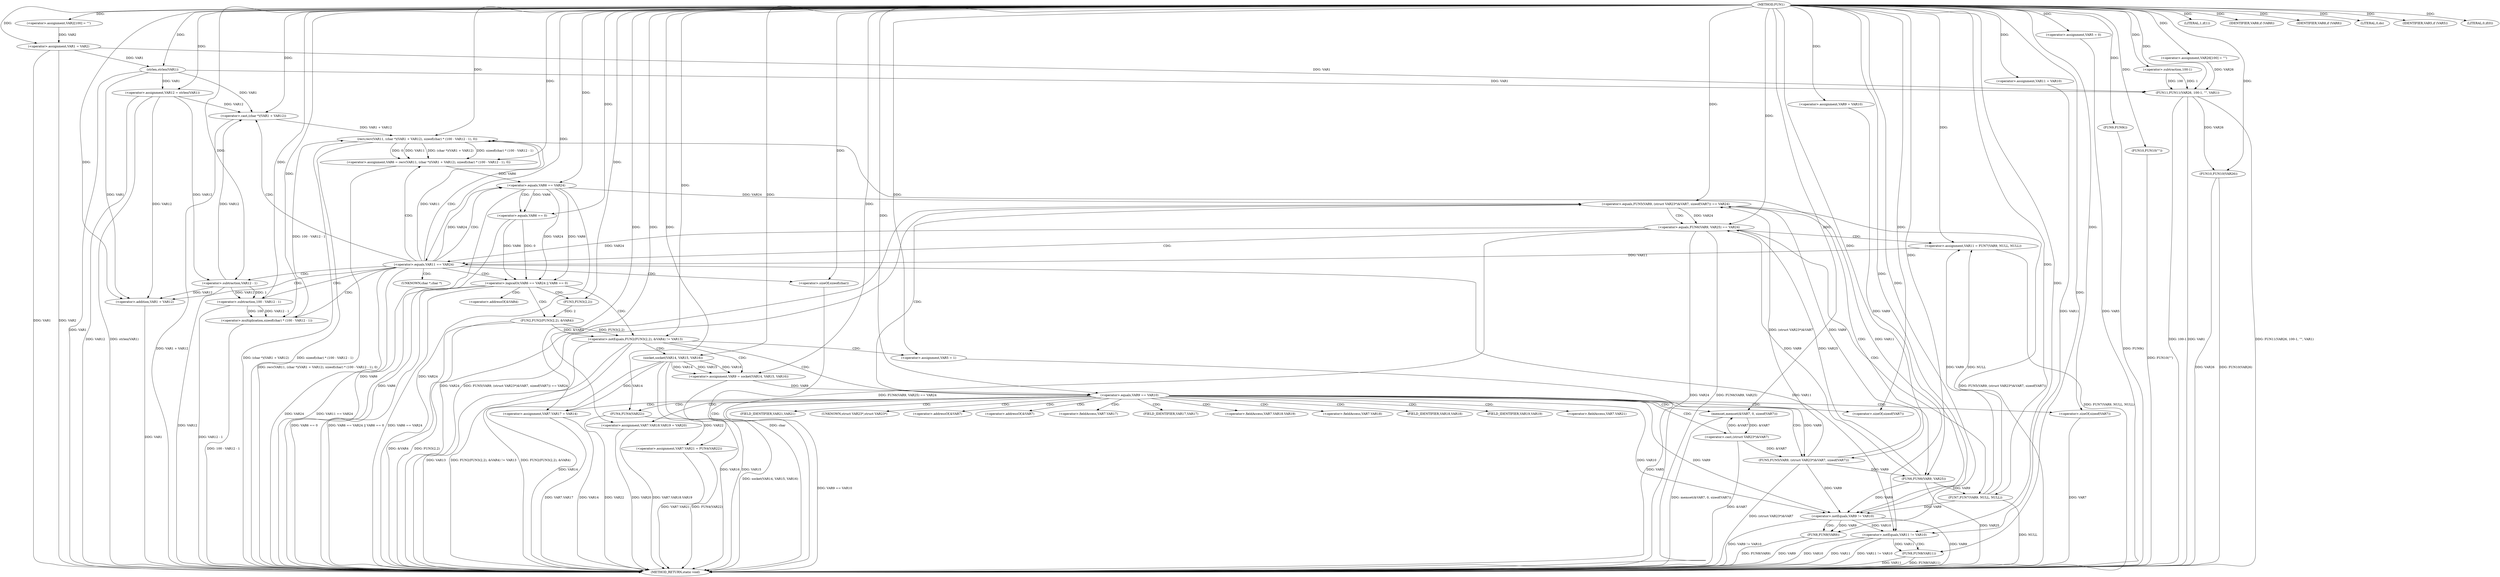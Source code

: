 digraph FUN1 {  
"1000100" [label = "(METHOD,FUN1)" ]
"1000294" [label = "(METHOD_RETURN,static void)" ]
"1000104" [label = "(<operator>.assignment,VAR2[100] = \"\")" ]
"1000107" [label = "(<operator>.assignment,VAR1 = VAR2)" ]
"1000111" [label = "(LITERAL,1,if(1))" ]
"1000116" [label = "(<operator>.assignment,VAR5 = 0)" ]
"1000123" [label = "(<operator>.assignment,VAR9 = VAR10)" ]
"1000127" [label = "(<operator>.assignment,VAR11 = VAR10)" ]
"1000131" [label = "(<operator>.assignment,VAR12 = strlen(VAR1))" ]
"1000133" [label = "(strlen,strlen(VAR1))" ]
"1000138" [label = "(<operator>.notEquals,FUN2(FUN3(2,2), &VAR4) != VAR13)" ]
"1000139" [label = "(FUN2,FUN2(FUN3(2,2), &VAR4))" ]
"1000140" [label = "(FUN3,FUN3(2,2))" ]
"1000148" [label = "(<operator>.assignment,VAR5 = 1)" ]
"1000151" [label = "(<operator>.assignment,VAR9 = socket(VAR14, VAR15, VAR16))" ]
"1000153" [label = "(socket,socket(VAR14, VAR15, VAR16))" ]
"1000158" [label = "(<operator>.equals,VAR9 == VAR10)" ]
"1000163" [label = "(memset,memset(&VAR7, 0, sizeof(VAR7)))" ]
"1000167" [label = "(<operator>.sizeOf,sizeof(VAR7))" ]
"1000169" [label = "(<operator>.assignment,VAR7.VAR17 = VAR14)" ]
"1000174" [label = "(<operator>.assignment,VAR7.VAR18.VAR19 = VAR20)" ]
"1000181" [label = "(<operator>.assignment,VAR7.VAR21 = FUN4(VAR22))" ]
"1000185" [label = "(FUN4,FUN4(VAR22))" ]
"1000188" [label = "(<operator>.equals,FUN5(VAR9, (struct VAR23*)&VAR7, sizeof(VAR7)) == VAR24)" ]
"1000189" [label = "(FUN5,FUN5(VAR9, (struct VAR23*)&VAR7, sizeof(VAR7)))" ]
"1000191" [label = "(<operator>.cast,(struct VAR23*)&VAR7)" ]
"1000195" [label = "(<operator>.sizeOf,sizeof(VAR7))" ]
"1000201" [label = "(<operator>.equals,FUN6(VAR9, VAR25) == VAR24)" ]
"1000202" [label = "(FUN6,FUN6(VAR9, VAR25))" ]
"1000208" [label = "(<operator>.assignment,VAR11 = FUN7(VAR9, NULL, NULL))" ]
"1000210" [label = "(FUN7,FUN7(VAR9, NULL, NULL))" ]
"1000215" [label = "(<operator>.equals,VAR11 == VAR24)" ]
"1000220" [label = "(<operator>.assignment,VAR6 = recv(VAR11, (char *)(VAR1 + VAR12), sizeof(char) * (100 - VAR12 - 1), 0))" ]
"1000222" [label = "(recv,recv(VAR11, (char *)(VAR1 + VAR12), sizeof(char) * (100 - VAR12 - 1), 0))" ]
"1000224" [label = "(<operator>.cast,(char *)(VAR1 + VAR12))" ]
"1000226" [label = "(<operator>.addition,VAR1 + VAR12)" ]
"1000229" [label = "(<operator>.multiplication,sizeof(char) * (100 - VAR12 - 1))" ]
"1000230" [label = "(<operator>.sizeOf,sizeof(char))" ]
"1000232" [label = "(<operator>.subtraction,100 - VAR12 - 1)" ]
"1000234" [label = "(<operator>.subtraction,VAR12 - 1)" ]
"1000239" [label = "(<operator>.logicalOr,VAR6 == VAR24 || VAR6 == 0)" ]
"1000240" [label = "(<operator>.equals,VAR6 == VAR24)" ]
"1000243" [label = "(<operator>.equals,VAR6 == 0)" ]
"1000249" [label = "(IDENTIFIER,VAR8,if (VAR8))" ]
"1000252" [label = "(IDENTIFIER,VAR8,if (VAR8))" ]
"1000254" [label = "(LITERAL,0,do)" ]
"1000256" [label = "(<operator>.notEquals,VAR9 != VAR10)" ]
"1000260" [label = "(FUN8,FUN8(VAR9))" ]
"1000263" [label = "(<operator>.notEquals,VAR11 != VAR10)" ]
"1000267" [label = "(FUN8,FUN8(VAR11))" ]
"1000270" [label = "(IDENTIFIER,VAR5,if (VAR5))" ]
"1000272" [label = "(FUN9,FUN9())" ]
"1000274" [label = "(LITERAL,0,if(0))" ]
"1000276" [label = "(FUN10,FUN10(\"\"))" ]
"1000282" [label = "(<operator>.assignment,VAR26[100] = \"\")" ]
"1000285" [label = "(FUN11,FUN11(VAR26, 100-1, \"\", VAR1))" ]
"1000287" [label = "(<operator>.subtraction,100-1)" ]
"1000292" [label = "(FUN10,FUN10(VAR26))" ]
"1000143" [label = "(<operator>.addressOf,&VAR4)" ]
"1000164" [label = "(<operator>.addressOf,&VAR7)" ]
"1000170" [label = "(<operator>.fieldAccess,VAR7.VAR17)" ]
"1000172" [label = "(FIELD_IDENTIFIER,VAR17,VAR17)" ]
"1000175" [label = "(<operator>.fieldAccess,VAR7.VAR18.VAR19)" ]
"1000176" [label = "(<operator>.fieldAccess,VAR7.VAR18)" ]
"1000178" [label = "(FIELD_IDENTIFIER,VAR18,VAR18)" ]
"1000179" [label = "(FIELD_IDENTIFIER,VAR19,VAR19)" ]
"1000182" [label = "(<operator>.fieldAccess,VAR7.VAR21)" ]
"1000184" [label = "(FIELD_IDENTIFIER,VAR21,VAR21)" ]
"1000192" [label = "(UNKNOWN,struct VAR23*,struct VAR23*)" ]
"1000193" [label = "(<operator>.addressOf,&VAR7)" ]
"1000225" [label = "(UNKNOWN,char *,char *)" ]
  "1000181" -> "1000294"  [ label = "DDG: FUN4(VAR22)"] 
  "1000224" -> "1000294"  [ label = "DDG: VAR1 + VAR12"] 
  "1000230" -> "1000294"  [ label = "DDG: char"] 
  "1000181" -> "1000294"  [ label = "DDG: VAR7.VAR21"] 
  "1000188" -> "1000294"  [ label = "DDG: FUN5(VAR9, (struct VAR23*)&VAR7, sizeof(VAR7)) == VAR24"] 
  "1000116" -> "1000294"  [ label = "DDG: VAR5"] 
  "1000260" -> "1000294"  [ label = "DDG: FUN8(VAR9)"] 
  "1000185" -> "1000294"  [ label = "DDG: VAR22"] 
  "1000285" -> "1000294"  [ label = "DDG: VAR1"] 
  "1000201" -> "1000294"  [ label = "DDG: FUN6(VAR9, VAR25) == VAR24"] 
  "1000226" -> "1000294"  [ label = "DDG: VAR1"] 
  "1000292" -> "1000294"  [ label = "DDG: FUN10(VAR26)"] 
  "1000107" -> "1000294"  [ label = "DDG: VAR1"] 
  "1000285" -> "1000294"  [ label = "DDG: FUN11(VAR26, 100-1, \"\", VAR1)"] 
  "1000208" -> "1000294"  [ label = "DDG: FUN7(VAR9, NULL, NULL)"] 
  "1000239" -> "1000294"  [ label = "DDG: VAR6 == VAR24 || VAR6 == 0"] 
  "1000234" -> "1000294"  [ label = "DDG: VAR12"] 
  "1000292" -> "1000294"  [ label = "DDG: VAR26"] 
  "1000285" -> "1000294"  [ label = "DDG: 100-1"] 
  "1000239" -> "1000294"  [ label = "DDG: VAR6 == VAR24"] 
  "1000215" -> "1000294"  [ label = "DDG: VAR24"] 
  "1000188" -> "1000294"  [ label = "DDG: FUN5(VAR9, (struct VAR23*)&VAR7, sizeof(VAR7))"] 
  "1000131" -> "1000294"  [ label = "DDG: VAR12"] 
  "1000138" -> "1000294"  [ label = "DDG: FUN2(FUN3(2,2), &VAR4)"] 
  "1000139" -> "1000294"  [ label = "DDG: FUN3(2,2)"] 
  "1000263" -> "1000294"  [ label = "DDG: VAR10"] 
  "1000267" -> "1000294"  [ label = "DDG: VAR11"] 
  "1000222" -> "1000294"  [ label = "DDG: sizeof(char) * (100 - VAR12 - 1)"] 
  "1000153" -> "1000294"  [ label = "DDG: VAR15"] 
  "1000158" -> "1000294"  [ label = "DDG: VAR9 == VAR10"] 
  "1000267" -> "1000294"  [ label = "DDG: FUN8(VAR11)"] 
  "1000133" -> "1000294"  [ label = "DDG: VAR1"] 
  "1000189" -> "1000294"  [ label = "DDG: (struct VAR23*)&VAR7"] 
  "1000263" -> "1000294"  [ label = "DDG: VAR11"] 
  "1000263" -> "1000294"  [ label = "DDG: VAR11 != VAR10"] 
  "1000174" -> "1000294"  [ label = "DDG: VAR20"] 
  "1000220" -> "1000294"  [ label = "DDG: recv(VAR11, (char *)(VAR1 + VAR12), sizeof(char) * (100 - VAR12 - 1), 0)"] 
  "1000148" -> "1000294"  [ label = "DDG: VAR5"] 
  "1000151" -> "1000294"  [ label = "DDG: socket(VAR14, VAR15, VAR16)"] 
  "1000276" -> "1000294"  [ label = "DDG: FUN10(\"\")"] 
  "1000131" -> "1000294"  [ label = "DDG: strlen(VAR1)"] 
  "1000210" -> "1000294"  [ label = "DDG: NULL"] 
  "1000153" -> "1000294"  [ label = "DDG: VAR14"] 
  "1000188" -> "1000294"  [ label = "DDG: VAR24"] 
  "1000229" -> "1000294"  [ label = "DDG: 100 - VAR12 - 1"] 
  "1000191" -> "1000294"  [ label = "DDG: &VAR7"] 
  "1000169" -> "1000294"  [ label = "DDG: VAR14"] 
  "1000232" -> "1000294"  [ label = "DDG: VAR12 - 1"] 
  "1000240" -> "1000294"  [ label = "DDG: VAR24"] 
  "1000138" -> "1000294"  [ label = "DDG: VAR13"] 
  "1000139" -> "1000294"  [ label = "DDG: &VAR4"] 
  "1000215" -> "1000294"  [ label = "DDG: VAR11 == VAR24"] 
  "1000243" -> "1000294"  [ label = "DDG: VAR6"] 
  "1000169" -> "1000294"  [ label = "DDG: VAR7.VAR17"] 
  "1000256" -> "1000294"  [ label = "DDG: VAR9"] 
  "1000260" -> "1000294"  [ label = "DDG: VAR9"] 
  "1000153" -> "1000294"  [ label = "DDG: VAR16"] 
  "1000272" -> "1000294"  [ label = "DDG: FUN9()"] 
  "1000138" -> "1000294"  [ label = "DDG: FUN2(FUN3(2,2), &VAR4) != VAR13"] 
  "1000201" -> "1000294"  [ label = "DDG: VAR24"] 
  "1000256" -> "1000294"  [ label = "DDG: VAR9 != VAR10"] 
  "1000163" -> "1000294"  [ label = "DDG: memset(&VAR7, 0, sizeof(VAR7))"] 
  "1000195" -> "1000294"  [ label = "DDG: VAR7"] 
  "1000240" -> "1000294"  [ label = "DDG: VAR6"] 
  "1000239" -> "1000294"  [ label = "DDG: VAR6 == 0"] 
  "1000174" -> "1000294"  [ label = "DDG: VAR7.VAR18.VAR19"] 
  "1000107" -> "1000294"  [ label = "DDG: VAR2"] 
  "1000222" -> "1000294"  [ label = "DDG: (char *)(VAR1 + VAR12)"] 
  "1000202" -> "1000294"  [ label = "DDG: VAR25"] 
  "1000201" -> "1000294"  [ label = "DDG: FUN6(VAR9, VAR25)"] 
  "1000100" -> "1000104"  [ label = "DDG: "] 
  "1000104" -> "1000107"  [ label = "DDG: VAR2"] 
  "1000100" -> "1000107"  [ label = "DDG: "] 
  "1000100" -> "1000111"  [ label = "DDG: "] 
  "1000100" -> "1000116"  [ label = "DDG: "] 
  "1000100" -> "1000123"  [ label = "DDG: "] 
  "1000100" -> "1000127"  [ label = "DDG: "] 
  "1000133" -> "1000131"  [ label = "DDG: VAR1"] 
  "1000100" -> "1000131"  [ label = "DDG: "] 
  "1000107" -> "1000133"  [ label = "DDG: VAR1"] 
  "1000100" -> "1000133"  [ label = "DDG: "] 
  "1000139" -> "1000138"  [ label = "DDG: FUN3(2,2)"] 
  "1000139" -> "1000138"  [ label = "DDG: &VAR4"] 
  "1000140" -> "1000139"  [ label = "DDG: 2"] 
  "1000100" -> "1000140"  [ label = "DDG: "] 
  "1000100" -> "1000138"  [ label = "DDG: "] 
  "1000100" -> "1000148"  [ label = "DDG: "] 
  "1000153" -> "1000151"  [ label = "DDG: VAR14"] 
  "1000153" -> "1000151"  [ label = "DDG: VAR15"] 
  "1000153" -> "1000151"  [ label = "DDG: VAR16"] 
  "1000100" -> "1000151"  [ label = "DDG: "] 
  "1000100" -> "1000153"  [ label = "DDG: "] 
  "1000151" -> "1000158"  [ label = "DDG: VAR9"] 
  "1000100" -> "1000158"  [ label = "DDG: "] 
  "1000191" -> "1000163"  [ label = "DDG: &VAR7"] 
  "1000100" -> "1000163"  [ label = "DDG: "] 
  "1000100" -> "1000167"  [ label = "DDG: "] 
  "1000153" -> "1000169"  [ label = "DDG: VAR14"] 
  "1000100" -> "1000169"  [ label = "DDG: "] 
  "1000100" -> "1000174"  [ label = "DDG: "] 
  "1000185" -> "1000181"  [ label = "DDG: VAR22"] 
  "1000100" -> "1000185"  [ label = "DDG: "] 
  "1000189" -> "1000188"  [ label = "DDG: VAR9"] 
  "1000189" -> "1000188"  [ label = "DDG: (struct VAR23*)&VAR7"] 
  "1000158" -> "1000189"  [ label = "DDG: VAR9"] 
  "1000100" -> "1000189"  [ label = "DDG: "] 
  "1000191" -> "1000189"  [ label = "DDG: &VAR7"] 
  "1000163" -> "1000191"  [ label = "DDG: &VAR7"] 
  "1000100" -> "1000195"  [ label = "DDG: "] 
  "1000240" -> "1000188"  [ label = "DDG: VAR24"] 
  "1000100" -> "1000188"  [ label = "DDG: "] 
  "1000202" -> "1000201"  [ label = "DDG: VAR9"] 
  "1000202" -> "1000201"  [ label = "DDG: VAR25"] 
  "1000189" -> "1000202"  [ label = "DDG: VAR9"] 
  "1000100" -> "1000202"  [ label = "DDG: "] 
  "1000188" -> "1000201"  [ label = "DDG: VAR24"] 
  "1000100" -> "1000201"  [ label = "DDG: "] 
  "1000210" -> "1000208"  [ label = "DDG: VAR9"] 
  "1000210" -> "1000208"  [ label = "DDG: NULL"] 
  "1000100" -> "1000208"  [ label = "DDG: "] 
  "1000202" -> "1000210"  [ label = "DDG: VAR9"] 
  "1000100" -> "1000210"  [ label = "DDG: "] 
  "1000208" -> "1000215"  [ label = "DDG: VAR11"] 
  "1000100" -> "1000215"  [ label = "DDG: "] 
  "1000201" -> "1000215"  [ label = "DDG: VAR24"] 
  "1000222" -> "1000220"  [ label = "DDG: VAR11"] 
  "1000222" -> "1000220"  [ label = "DDG: (char *)(VAR1 + VAR12)"] 
  "1000222" -> "1000220"  [ label = "DDG: sizeof(char) * (100 - VAR12 - 1)"] 
  "1000222" -> "1000220"  [ label = "DDG: 0"] 
  "1000100" -> "1000220"  [ label = "DDG: "] 
  "1000215" -> "1000222"  [ label = "DDG: VAR11"] 
  "1000100" -> "1000222"  [ label = "DDG: "] 
  "1000224" -> "1000222"  [ label = "DDG: VAR1 + VAR12"] 
  "1000133" -> "1000224"  [ label = "DDG: VAR1"] 
  "1000100" -> "1000224"  [ label = "DDG: "] 
  "1000234" -> "1000224"  [ label = "DDG: VAR12"] 
  "1000131" -> "1000224"  [ label = "DDG: VAR12"] 
  "1000133" -> "1000226"  [ label = "DDG: VAR1"] 
  "1000100" -> "1000226"  [ label = "DDG: "] 
  "1000234" -> "1000226"  [ label = "DDG: VAR12"] 
  "1000131" -> "1000226"  [ label = "DDG: VAR12"] 
  "1000229" -> "1000222"  [ label = "DDG: 100 - VAR12 - 1"] 
  "1000100" -> "1000229"  [ label = "DDG: "] 
  "1000100" -> "1000230"  [ label = "DDG: "] 
  "1000232" -> "1000229"  [ label = "DDG: 100"] 
  "1000232" -> "1000229"  [ label = "DDG: VAR12 - 1"] 
  "1000100" -> "1000232"  [ label = "DDG: "] 
  "1000234" -> "1000232"  [ label = "DDG: VAR12"] 
  "1000234" -> "1000232"  [ label = "DDG: 1"] 
  "1000100" -> "1000234"  [ label = "DDG: "] 
  "1000131" -> "1000234"  [ label = "DDG: VAR12"] 
  "1000240" -> "1000239"  [ label = "DDG: VAR6"] 
  "1000240" -> "1000239"  [ label = "DDG: VAR24"] 
  "1000220" -> "1000240"  [ label = "DDG: VAR6"] 
  "1000100" -> "1000240"  [ label = "DDG: "] 
  "1000215" -> "1000240"  [ label = "DDG: VAR24"] 
  "1000243" -> "1000239"  [ label = "DDG: VAR6"] 
  "1000243" -> "1000239"  [ label = "DDG: 0"] 
  "1000240" -> "1000243"  [ label = "DDG: VAR6"] 
  "1000100" -> "1000243"  [ label = "DDG: "] 
  "1000100" -> "1000249"  [ label = "DDG: "] 
  "1000100" -> "1000252"  [ label = "DDG: "] 
  "1000100" -> "1000254"  [ label = "DDG: "] 
  "1000158" -> "1000256"  [ label = "DDG: VAR9"] 
  "1000189" -> "1000256"  [ label = "DDG: VAR9"] 
  "1000202" -> "1000256"  [ label = "DDG: VAR9"] 
  "1000210" -> "1000256"  [ label = "DDG: VAR9"] 
  "1000123" -> "1000256"  [ label = "DDG: VAR9"] 
  "1000100" -> "1000256"  [ label = "DDG: "] 
  "1000158" -> "1000256"  [ label = "DDG: VAR10"] 
  "1000256" -> "1000260"  [ label = "DDG: VAR9"] 
  "1000100" -> "1000260"  [ label = "DDG: "] 
  "1000222" -> "1000263"  [ label = "DDG: VAR11"] 
  "1000215" -> "1000263"  [ label = "DDG: VAR11"] 
  "1000127" -> "1000263"  [ label = "DDG: VAR11"] 
  "1000100" -> "1000263"  [ label = "DDG: "] 
  "1000256" -> "1000263"  [ label = "DDG: VAR10"] 
  "1000263" -> "1000267"  [ label = "DDG: VAR11"] 
  "1000100" -> "1000267"  [ label = "DDG: "] 
  "1000100" -> "1000270"  [ label = "DDG: "] 
  "1000100" -> "1000272"  [ label = "DDG: "] 
  "1000100" -> "1000274"  [ label = "DDG: "] 
  "1000100" -> "1000276"  [ label = "DDG: "] 
  "1000100" -> "1000282"  [ label = "DDG: "] 
  "1000282" -> "1000285"  [ label = "DDG: VAR26"] 
  "1000100" -> "1000285"  [ label = "DDG: "] 
  "1000287" -> "1000285"  [ label = "DDG: 100"] 
  "1000287" -> "1000285"  [ label = "DDG: 1"] 
  "1000100" -> "1000287"  [ label = "DDG: "] 
  "1000107" -> "1000285"  [ label = "DDG: VAR1"] 
  "1000133" -> "1000285"  [ label = "DDG: VAR1"] 
  "1000285" -> "1000292"  [ label = "DDG: VAR26"] 
  "1000100" -> "1000292"  [ label = "DDG: "] 
  "1000138" -> "1000148"  [ label = "CDG: "] 
  "1000138" -> "1000151"  [ label = "CDG: "] 
  "1000138" -> "1000153"  [ label = "CDG: "] 
  "1000138" -> "1000158"  [ label = "CDG: "] 
  "1000158" -> "1000164"  [ label = "CDG: "] 
  "1000158" -> "1000174"  [ label = "CDG: "] 
  "1000158" -> "1000191"  [ label = "CDG: "] 
  "1000158" -> "1000182"  [ label = "CDG: "] 
  "1000158" -> "1000188"  [ label = "CDG: "] 
  "1000158" -> "1000167"  [ label = "CDG: "] 
  "1000158" -> "1000175"  [ label = "CDG: "] 
  "1000158" -> "1000179"  [ label = "CDG: "] 
  "1000158" -> "1000192"  [ label = "CDG: "] 
  "1000158" -> "1000176"  [ label = "CDG: "] 
  "1000158" -> "1000185"  [ label = "CDG: "] 
  "1000158" -> "1000195"  [ label = "CDG: "] 
  "1000158" -> "1000172"  [ label = "CDG: "] 
  "1000158" -> "1000189"  [ label = "CDG: "] 
  "1000158" -> "1000169"  [ label = "CDG: "] 
  "1000158" -> "1000163"  [ label = "CDG: "] 
  "1000158" -> "1000178"  [ label = "CDG: "] 
  "1000158" -> "1000170"  [ label = "CDG: "] 
  "1000158" -> "1000193"  [ label = "CDG: "] 
  "1000158" -> "1000184"  [ label = "CDG: "] 
  "1000158" -> "1000181"  [ label = "CDG: "] 
  "1000188" -> "1000201"  [ label = "CDG: "] 
  "1000188" -> "1000202"  [ label = "CDG: "] 
  "1000201" -> "1000208"  [ label = "CDG: "] 
  "1000201" -> "1000210"  [ label = "CDG: "] 
  "1000201" -> "1000215"  [ label = "CDG: "] 
  "1000215" -> "1000222"  [ label = "CDG: "] 
  "1000215" -> "1000220"  [ label = "CDG: "] 
  "1000215" -> "1000224"  [ label = "CDG: "] 
  "1000215" -> "1000240"  [ label = "CDG: "] 
  "1000215" -> "1000226"  [ label = "CDG: "] 
  "1000215" -> "1000232"  [ label = "CDG: "] 
  "1000215" -> "1000239"  [ label = "CDG: "] 
  "1000215" -> "1000229"  [ label = "CDG: "] 
  "1000215" -> "1000230"  [ label = "CDG: "] 
  "1000215" -> "1000234"  [ label = "CDG: "] 
  "1000215" -> "1000225"  [ label = "CDG: "] 
  "1000239" -> "1000139"  [ label = "CDG: "] 
  "1000239" -> "1000138"  [ label = "CDG: "] 
  "1000239" -> "1000143"  [ label = "CDG: "] 
  "1000239" -> "1000140"  [ label = "CDG: "] 
  "1000240" -> "1000243"  [ label = "CDG: "] 
  "1000256" -> "1000260"  [ label = "CDG: "] 
  "1000263" -> "1000267"  [ label = "CDG: "] 
}
